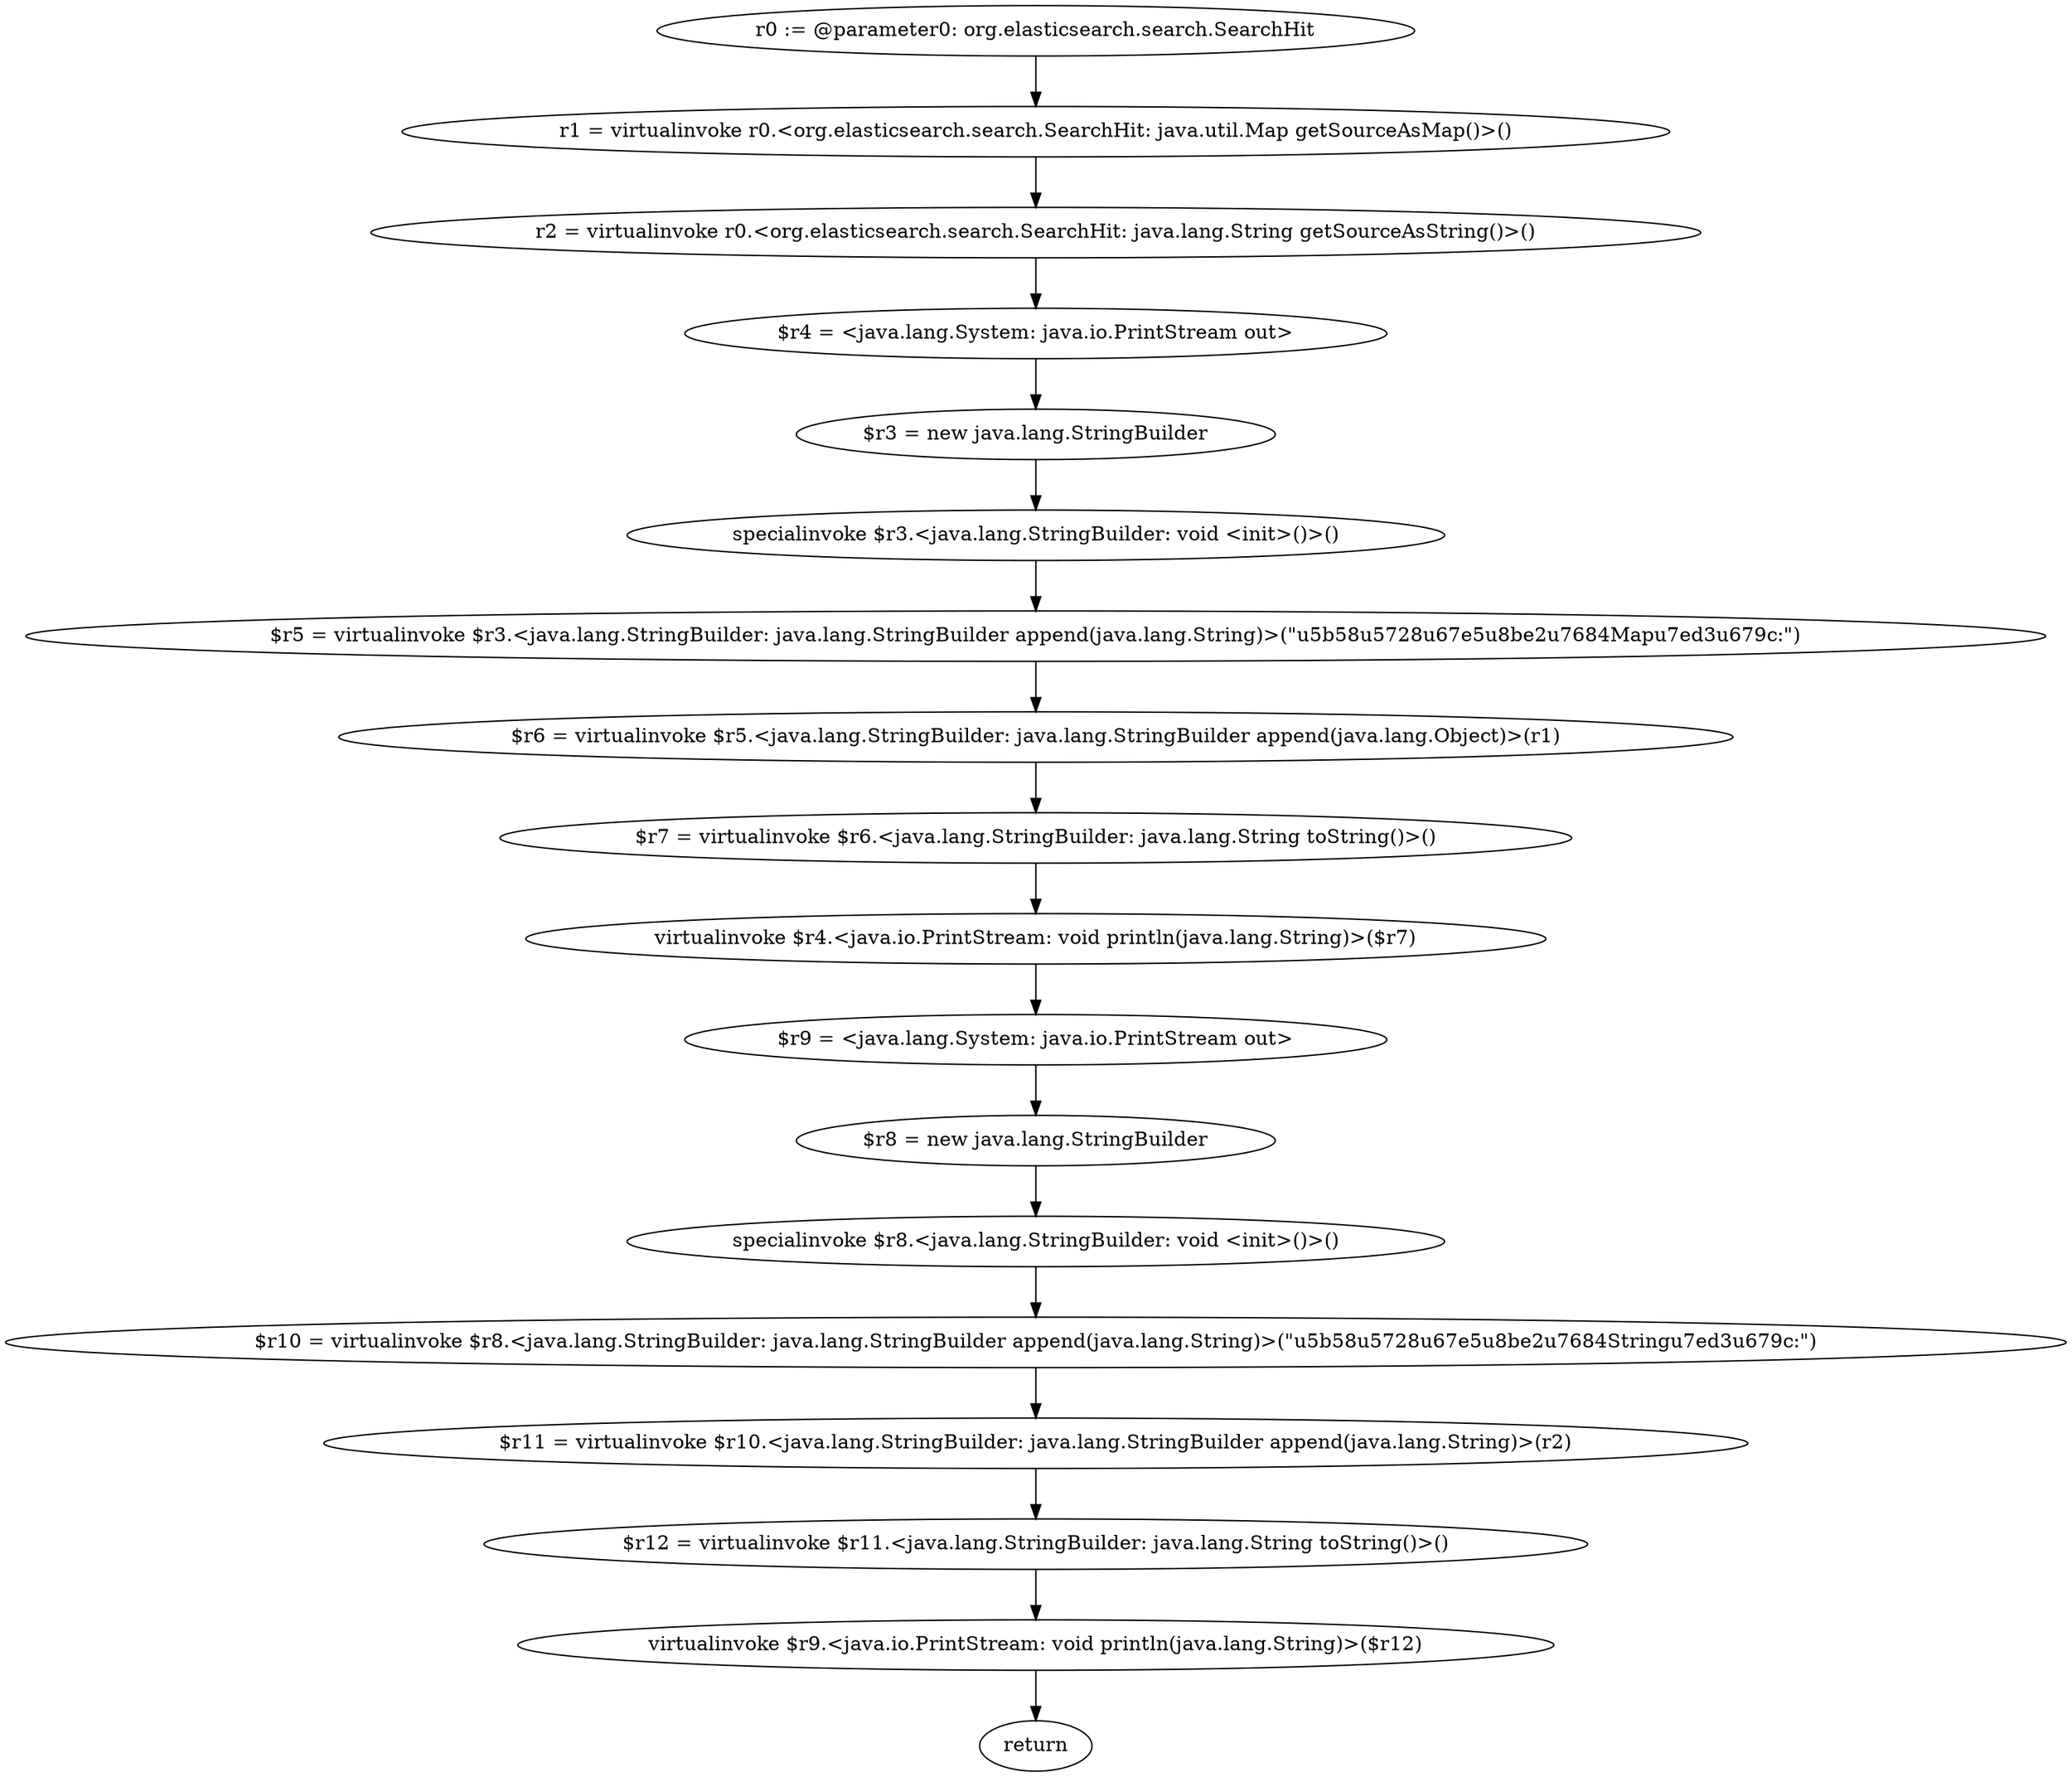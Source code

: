 digraph "unitGraph" {
    "r0 := @parameter0: org.elasticsearch.search.SearchHit"
    "r1 = virtualinvoke r0.<org.elasticsearch.search.SearchHit: java.util.Map getSourceAsMap()>()"
    "r2 = virtualinvoke r0.<org.elasticsearch.search.SearchHit: java.lang.String getSourceAsString()>()"
    "$r4 = <java.lang.System: java.io.PrintStream out>"
    "$r3 = new java.lang.StringBuilder"
    "specialinvoke $r3.<java.lang.StringBuilder: void <init>()>()"
    "$r5 = virtualinvoke $r3.<java.lang.StringBuilder: java.lang.StringBuilder append(java.lang.String)>(\"\u5b58\u5728\u67e5\u8be2\u7684Map\u7ed3\u679c:\")"
    "$r6 = virtualinvoke $r5.<java.lang.StringBuilder: java.lang.StringBuilder append(java.lang.Object)>(r1)"
    "$r7 = virtualinvoke $r6.<java.lang.StringBuilder: java.lang.String toString()>()"
    "virtualinvoke $r4.<java.io.PrintStream: void println(java.lang.String)>($r7)"
    "$r9 = <java.lang.System: java.io.PrintStream out>"
    "$r8 = new java.lang.StringBuilder"
    "specialinvoke $r8.<java.lang.StringBuilder: void <init>()>()"
    "$r10 = virtualinvoke $r8.<java.lang.StringBuilder: java.lang.StringBuilder append(java.lang.String)>(\"\u5b58\u5728\u67e5\u8be2\u7684String\u7ed3\u679c:\")"
    "$r11 = virtualinvoke $r10.<java.lang.StringBuilder: java.lang.StringBuilder append(java.lang.String)>(r2)"
    "$r12 = virtualinvoke $r11.<java.lang.StringBuilder: java.lang.String toString()>()"
    "virtualinvoke $r9.<java.io.PrintStream: void println(java.lang.String)>($r12)"
    "return"
    "r0 := @parameter0: org.elasticsearch.search.SearchHit"->"r1 = virtualinvoke r0.<org.elasticsearch.search.SearchHit: java.util.Map getSourceAsMap()>()";
    "r1 = virtualinvoke r0.<org.elasticsearch.search.SearchHit: java.util.Map getSourceAsMap()>()"->"r2 = virtualinvoke r0.<org.elasticsearch.search.SearchHit: java.lang.String getSourceAsString()>()";
    "r2 = virtualinvoke r0.<org.elasticsearch.search.SearchHit: java.lang.String getSourceAsString()>()"->"$r4 = <java.lang.System: java.io.PrintStream out>";
    "$r4 = <java.lang.System: java.io.PrintStream out>"->"$r3 = new java.lang.StringBuilder";
    "$r3 = new java.lang.StringBuilder"->"specialinvoke $r3.<java.lang.StringBuilder: void <init>()>()";
    "specialinvoke $r3.<java.lang.StringBuilder: void <init>()>()"->"$r5 = virtualinvoke $r3.<java.lang.StringBuilder: java.lang.StringBuilder append(java.lang.String)>(\"\u5b58\u5728\u67e5\u8be2\u7684Map\u7ed3\u679c:\")";
    "$r5 = virtualinvoke $r3.<java.lang.StringBuilder: java.lang.StringBuilder append(java.lang.String)>(\"\u5b58\u5728\u67e5\u8be2\u7684Map\u7ed3\u679c:\")"->"$r6 = virtualinvoke $r5.<java.lang.StringBuilder: java.lang.StringBuilder append(java.lang.Object)>(r1)";
    "$r6 = virtualinvoke $r5.<java.lang.StringBuilder: java.lang.StringBuilder append(java.lang.Object)>(r1)"->"$r7 = virtualinvoke $r6.<java.lang.StringBuilder: java.lang.String toString()>()";
    "$r7 = virtualinvoke $r6.<java.lang.StringBuilder: java.lang.String toString()>()"->"virtualinvoke $r4.<java.io.PrintStream: void println(java.lang.String)>($r7)";
    "virtualinvoke $r4.<java.io.PrintStream: void println(java.lang.String)>($r7)"->"$r9 = <java.lang.System: java.io.PrintStream out>";
    "$r9 = <java.lang.System: java.io.PrintStream out>"->"$r8 = new java.lang.StringBuilder";
    "$r8 = new java.lang.StringBuilder"->"specialinvoke $r8.<java.lang.StringBuilder: void <init>()>()";
    "specialinvoke $r8.<java.lang.StringBuilder: void <init>()>()"->"$r10 = virtualinvoke $r8.<java.lang.StringBuilder: java.lang.StringBuilder append(java.lang.String)>(\"\u5b58\u5728\u67e5\u8be2\u7684String\u7ed3\u679c:\")";
    "$r10 = virtualinvoke $r8.<java.lang.StringBuilder: java.lang.StringBuilder append(java.lang.String)>(\"\u5b58\u5728\u67e5\u8be2\u7684String\u7ed3\u679c:\")"->"$r11 = virtualinvoke $r10.<java.lang.StringBuilder: java.lang.StringBuilder append(java.lang.String)>(r2)";
    "$r11 = virtualinvoke $r10.<java.lang.StringBuilder: java.lang.StringBuilder append(java.lang.String)>(r2)"->"$r12 = virtualinvoke $r11.<java.lang.StringBuilder: java.lang.String toString()>()";
    "$r12 = virtualinvoke $r11.<java.lang.StringBuilder: java.lang.String toString()>()"->"virtualinvoke $r9.<java.io.PrintStream: void println(java.lang.String)>($r12)";
    "virtualinvoke $r9.<java.io.PrintStream: void println(java.lang.String)>($r12)"->"return";
}
